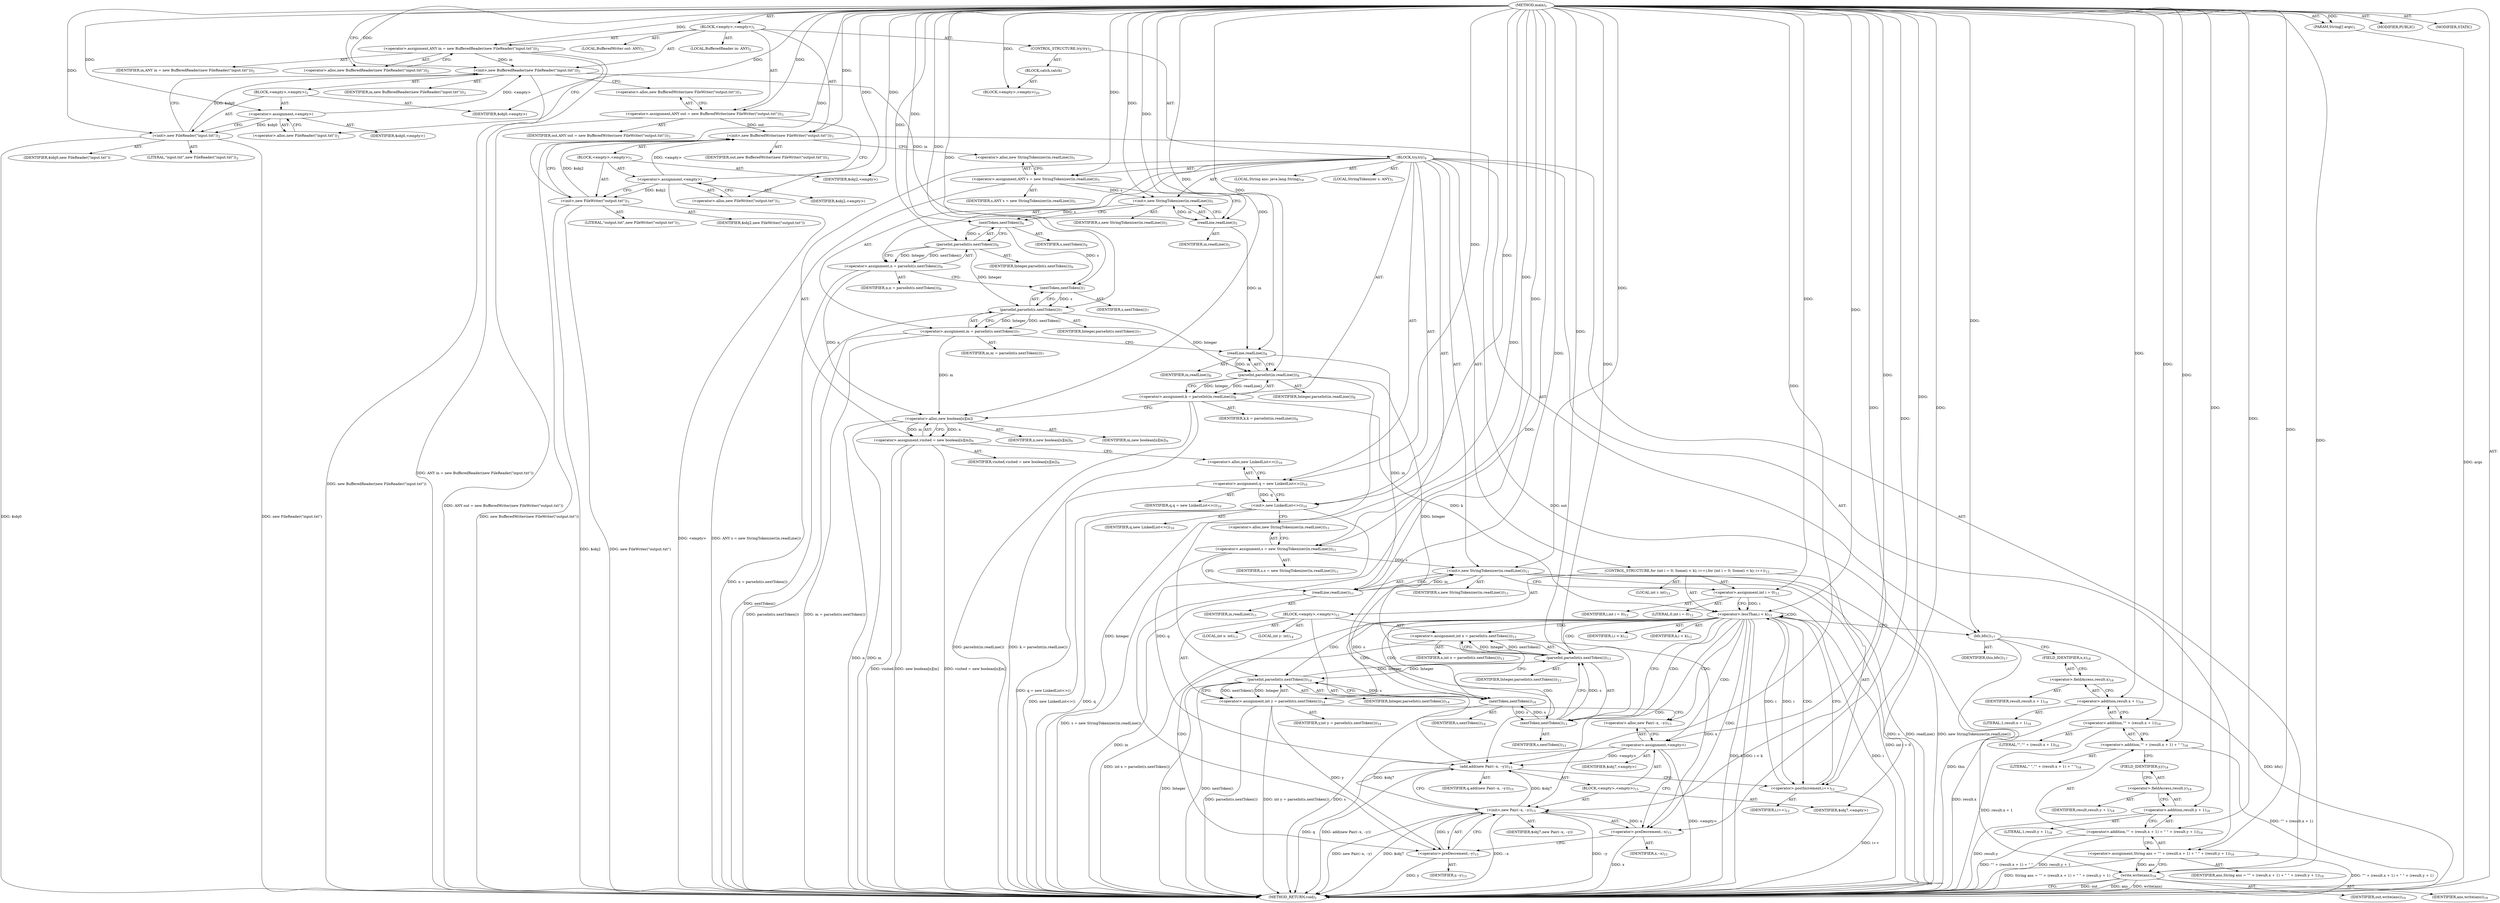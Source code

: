 digraph "main" {  
"24" [label = <(METHOD,main)<SUB>1</SUB>> ]
"25" [label = <(PARAM,String[] args)<SUB>1</SUB>> ]
"26" [label = <(BLOCK,&lt;empty&gt;,&lt;empty&gt;)<SUB>1</SUB>> ]
"4" [label = <(LOCAL,BufferedReader in: ANY)<SUB>2</SUB>> ]
"27" [label = <(&lt;operator&gt;.assignment,ANY in = new BufferedReader(new FileReader(&quot;input.txt&quot;)))<SUB>2</SUB>> ]
"28" [label = <(IDENTIFIER,in,ANY in = new BufferedReader(new FileReader(&quot;input.txt&quot;)))<SUB>2</SUB>> ]
"29" [label = <(&lt;operator&gt;.alloc,new BufferedReader(new FileReader(&quot;input.txt&quot;)))<SUB>2</SUB>> ]
"30" [label = <(&lt;init&gt;,new BufferedReader(new FileReader(&quot;input.txt&quot;)))<SUB>2</SUB>> ]
"3" [label = <(IDENTIFIER,in,new BufferedReader(new FileReader(&quot;input.txt&quot;)))<SUB>2</SUB>> ]
"31" [label = <(BLOCK,&lt;empty&gt;,&lt;empty&gt;)<SUB>2</SUB>> ]
"32" [label = <(&lt;operator&gt;.assignment,&lt;empty&gt;)> ]
"33" [label = <(IDENTIFIER,$obj0,&lt;empty&gt;)> ]
"34" [label = <(&lt;operator&gt;.alloc,new FileReader(&quot;input.txt&quot;))<SUB>2</SUB>> ]
"35" [label = <(&lt;init&gt;,new FileReader(&quot;input.txt&quot;))<SUB>2</SUB>> ]
"36" [label = <(IDENTIFIER,$obj0,new FileReader(&quot;input.txt&quot;))> ]
"37" [label = <(LITERAL,&quot;input.txt&quot;,new FileReader(&quot;input.txt&quot;))<SUB>2</SUB>> ]
"38" [label = <(IDENTIFIER,$obj0,&lt;empty&gt;)> ]
"6" [label = <(LOCAL,BufferedWriter out: ANY)<SUB>3</SUB>> ]
"39" [label = <(&lt;operator&gt;.assignment,ANY out = new BufferedWriter(new FileWriter(&quot;output.txt&quot;)))<SUB>3</SUB>> ]
"40" [label = <(IDENTIFIER,out,ANY out = new BufferedWriter(new FileWriter(&quot;output.txt&quot;)))<SUB>3</SUB>> ]
"41" [label = <(&lt;operator&gt;.alloc,new BufferedWriter(new FileWriter(&quot;output.txt&quot;)))<SUB>3</SUB>> ]
"42" [label = <(&lt;init&gt;,new BufferedWriter(new FileWriter(&quot;output.txt&quot;)))<SUB>3</SUB>> ]
"5" [label = <(IDENTIFIER,out,new BufferedWriter(new FileWriter(&quot;output.txt&quot;)))<SUB>3</SUB>> ]
"43" [label = <(BLOCK,&lt;empty&gt;,&lt;empty&gt;)<SUB>3</SUB>> ]
"44" [label = <(&lt;operator&gt;.assignment,&lt;empty&gt;)> ]
"45" [label = <(IDENTIFIER,$obj2,&lt;empty&gt;)> ]
"46" [label = <(&lt;operator&gt;.alloc,new FileWriter(&quot;output.txt&quot;))<SUB>3</SUB>> ]
"47" [label = <(&lt;init&gt;,new FileWriter(&quot;output.txt&quot;))<SUB>3</SUB>> ]
"48" [label = <(IDENTIFIER,$obj2,new FileWriter(&quot;output.txt&quot;))> ]
"49" [label = <(LITERAL,&quot;output.txt&quot;,new FileWriter(&quot;output.txt&quot;))<SUB>3</SUB>> ]
"50" [label = <(IDENTIFIER,$obj2,&lt;empty&gt;)> ]
"51" [label = <(CONTROL_STRUCTURE,try,try)<SUB>2</SUB>> ]
"52" [label = <(BLOCK,try,try)<SUB>4</SUB>> ]
"8" [label = <(LOCAL,StringTokenizer s: ANY)<SUB>5</SUB>> ]
"53" [label = <(&lt;operator&gt;.assignment,ANY s = new StringTokenizer(in.readLine()))<SUB>5</SUB>> ]
"54" [label = <(IDENTIFIER,s,ANY s = new StringTokenizer(in.readLine()))<SUB>5</SUB>> ]
"55" [label = <(&lt;operator&gt;.alloc,new StringTokenizer(in.readLine()))<SUB>5</SUB>> ]
"56" [label = <(&lt;init&gt;,new StringTokenizer(in.readLine()))<SUB>5</SUB>> ]
"7" [label = <(IDENTIFIER,s,new StringTokenizer(in.readLine()))<SUB>5</SUB>> ]
"57" [label = <(readLine,readLine())<SUB>5</SUB>> ]
"58" [label = <(IDENTIFIER,in,readLine())<SUB>5</SUB>> ]
"59" [label = <(&lt;operator&gt;.assignment,n = parseInt(s.nextToken()))<SUB>6</SUB>> ]
"60" [label = <(IDENTIFIER,n,n = parseInt(s.nextToken()))<SUB>6</SUB>> ]
"61" [label = <(parseInt,parseInt(s.nextToken()))<SUB>6</SUB>> ]
"62" [label = <(IDENTIFIER,Integer,parseInt(s.nextToken()))<SUB>6</SUB>> ]
"63" [label = <(nextToken,nextToken())<SUB>6</SUB>> ]
"64" [label = <(IDENTIFIER,s,nextToken())<SUB>6</SUB>> ]
"65" [label = <(&lt;operator&gt;.assignment,m = parseInt(s.nextToken()))<SUB>7</SUB>> ]
"66" [label = <(IDENTIFIER,m,m = parseInt(s.nextToken()))<SUB>7</SUB>> ]
"67" [label = <(parseInt,parseInt(s.nextToken()))<SUB>7</SUB>> ]
"68" [label = <(IDENTIFIER,Integer,parseInt(s.nextToken()))<SUB>7</SUB>> ]
"69" [label = <(nextToken,nextToken())<SUB>7</SUB>> ]
"70" [label = <(IDENTIFIER,s,nextToken())<SUB>7</SUB>> ]
"71" [label = <(&lt;operator&gt;.assignment,k = parseInt(in.readLine()))<SUB>8</SUB>> ]
"72" [label = <(IDENTIFIER,k,k = parseInt(in.readLine()))<SUB>8</SUB>> ]
"73" [label = <(parseInt,parseInt(in.readLine()))<SUB>8</SUB>> ]
"74" [label = <(IDENTIFIER,Integer,parseInt(in.readLine()))<SUB>8</SUB>> ]
"75" [label = <(readLine,readLine())<SUB>8</SUB>> ]
"76" [label = <(IDENTIFIER,in,readLine())<SUB>8</SUB>> ]
"77" [label = <(&lt;operator&gt;.assignment,visited = new boolean[n][m])<SUB>9</SUB>> ]
"78" [label = <(IDENTIFIER,visited,visited = new boolean[n][m])<SUB>9</SUB>> ]
"79" [label = <(&lt;operator&gt;.alloc,new boolean[n][m])> ]
"80" [label = <(IDENTIFIER,n,new boolean[n][m])<SUB>9</SUB>> ]
"81" [label = <(IDENTIFIER,m,new boolean[n][m])<SUB>9</SUB>> ]
"82" [label = <(&lt;operator&gt;.assignment,q = new LinkedList&lt;&gt;())<SUB>10</SUB>> ]
"83" [label = <(IDENTIFIER,q,q = new LinkedList&lt;&gt;())<SUB>10</SUB>> ]
"84" [label = <(&lt;operator&gt;.alloc,new LinkedList&lt;&gt;())<SUB>10</SUB>> ]
"85" [label = <(&lt;init&gt;,new LinkedList&lt;&gt;())<SUB>10</SUB>> ]
"86" [label = <(IDENTIFIER,q,new LinkedList&lt;&gt;())<SUB>10</SUB>> ]
"87" [label = <(&lt;operator&gt;.assignment,s = new StringTokenizer(in.readLine()))<SUB>11</SUB>> ]
"88" [label = <(IDENTIFIER,s,s = new StringTokenizer(in.readLine()))<SUB>11</SUB>> ]
"89" [label = <(&lt;operator&gt;.alloc,new StringTokenizer(in.readLine()))<SUB>11</SUB>> ]
"90" [label = <(&lt;init&gt;,new StringTokenizer(in.readLine()))<SUB>11</SUB>> ]
"9" [label = <(IDENTIFIER,s,new StringTokenizer(in.readLine()))<SUB>11</SUB>> ]
"91" [label = <(readLine,readLine())<SUB>11</SUB>> ]
"92" [label = <(IDENTIFIER,in,readLine())<SUB>11</SUB>> ]
"93" [label = <(CONTROL_STRUCTURE,for (int i = 0; Some(i &lt; k); i++),for (int i = 0; Some(i &lt; k); i++))<SUB>12</SUB>> ]
"94" [label = <(LOCAL,int i: int)<SUB>12</SUB>> ]
"95" [label = <(&lt;operator&gt;.assignment,int i = 0)<SUB>12</SUB>> ]
"96" [label = <(IDENTIFIER,i,int i = 0)<SUB>12</SUB>> ]
"97" [label = <(LITERAL,0,int i = 0)<SUB>12</SUB>> ]
"98" [label = <(&lt;operator&gt;.lessThan,i &lt; k)<SUB>12</SUB>> ]
"99" [label = <(IDENTIFIER,i,i &lt; k)<SUB>12</SUB>> ]
"100" [label = <(IDENTIFIER,k,i &lt; k)<SUB>12</SUB>> ]
"101" [label = <(&lt;operator&gt;.postIncrement,i++)<SUB>12</SUB>> ]
"102" [label = <(IDENTIFIER,i,i++)<SUB>12</SUB>> ]
"103" [label = <(BLOCK,&lt;empty&gt;,&lt;empty&gt;)<SUB>12</SUB>> ]
"104" [label = <(LOCAL,int x: int)<SUB>13</SUB>> ]
"105" [label = <(&lt;operator&gt;.assignment,int x = parseInt(s.nextToken()))<SUB>13</SUB>> ]
"106" [label = <(IDENTIFIER,x,int x = parseInt(s.nextToken()))<SUB>13</SUB>> ]
"107" [label = <(parseInt,parseInt(s.nextToken()))<SUB>13</SUB>> ]
"108" [label = <(IDENTIFIER,Integer,parseInt(s.nextToken()))<SUB>13</SUB>> ]
"109" [label = <(nextToken,nextToken())<SUB>13</SUB>> ]
"110" [label = <(IDENTIFIER,s,nextToken())<SUB>13</SUB>> ]
"111" [label = <(LOCAL,int y: int)<SUB>14</SUB>> ]
"112" [label = <(&lt;operator&gt;.assignment,int y = parseInt(s.nextToken()))<SUB>14</SUB>> ]
"113" [label = <(IDENTIFIER,y,int y = parseInt(s.nextToken()))<SUB>14</SUB>> ]
"114" [label = <(parseInt,parseInt(s.nextToken()))<SUB>14</SUB>> ]
"115" [label = <(IDENTIFIER,Integer,parseInt(s.nextToken()))<SUB>14</SUB>> ]
"116" [label = <(nextToken,nextToken())<SUB>14</SUB>> ]
"117" [label = <(IDENTIFIER,s,nextToken())<SUB>14</SUB>> ]
"118" [label = <(add,add(new Pair(--x, --y)))<SUB>15</SUB>> ]
"119" [label = <(IDENTIFIER,q,add(new Pair(--x, --y)))<SUB>15</SUB>> ]
"120" [label = <(BLOCK,&lt;empty&gt;,&lt;empty&gt;)<SUB>15</SUB>> ]
"121" [label = <(&lt;operator&gt;.assignment,&lt;empty&gt;)> ]
"122" [label = <(IDENTIFIER,$obj7,&lt;empty&gt;)> ]
"123" [label = <(&lt;operator&gt;.alloc,new Pair(--x, --y))<SUB>15</SUB>> ]
"124" [label = <(&lt;init&gt;,new Pair(--x, --y))<SUB>15</SUB>> ]
"125" [label = <(IDENTIFIER,$obj7,new Pair(--x, --y))> ]
"126" [label = <(&lt;operator&gt;.preDecrement,--x)<SUB>15</SUB>> ]
"127" [label = <(IDENTIFIER,x,--x)<SUB>15</SUB>> ]
"128" [label = <(&lt;operator&gt;.preDecrement,--y)<SUB>15</SUB>> ]
"129" [label = <(IDENTIFIER,y,--y)<SUB>15</SUB>> ]
"130" [label = <(IDENTIFIER,$obj7,&lt;empty&gt;)> ]
"131" [label = <(bfs,bfs())<SUB>17</SUB>> ]
"132" [label = <(IDENTIFIER,this,bfs())<SUB>17</SUB>> ]
"133" [label = <(LOCAL,String ans: java.lang.String)<SUB>18</SUB>> ]
"134" [label = <(&lt;operator&gt;.assignment,String ans = &quot;&quot; + (result.x + 1) + &quot; &quot; + (result.y + 1))<SUB>18</SUB>> ]
"135" [label = <(IDENTIFIER,ans,String ans = &quot;&quot; + (result.x + 1) + &quot; &quot; + (result.y + 1))<SUB>18</SUB>> ]
"136" [label = <(&lt;operator&gt;.addition,&quot;&quot; + (result.x + 1) + &quot; &quot; + (result.y + 1))<SUB>18</SUB>> ]
"137" [label = <(&lt;operator&gt;.addition,&quot;&quot; + (result.x + 1) + &quot; &quot;)<SUB>18</SUB>> ]
"138" [label = <(&lt;operator&gt;.addition,&quot;&quot; + (result.x + 1))<SUB>18</SUB>> ]
"139" [label = <(LITERAL,&quot;&quot;,&quot;&quot; + (result.x + 1))<SUB>18</SUB>> ]
"140" [label = <(&lt;operator&gt;.addition,result.x + 1)<SUB>18</SUB>> ]
"141" [label = <(&lt;operator&gt;.fieldAccess,result.x)<SUB>18</SUB>> ]
"142" [label = <(IDENTIFIER,result,result.x + 1)<SUB>18</SUB>> ]
"143" [label = <(FIELD_IDENTIFIER,x,x)<SUB>18</SUB>> ]
"144" [label = <(LITERAL,1,result.x + 1)<SUB>18</SUB>> ]
"145" [label = <(LITERAL,&quot; &quot;,&quot;&quot; + (result.x + 1) + &quot; &quot;)<SUB>18</SUB>> ]
"146" [label = <(&lt;operator&gt;.addition,result.y + 1)<SUB>18</SUB>> ]
"147" [label = <(&lt;operator&gt;.fieldAccess,result.y)<SUB>18</SUB>> ]
"148" [label = <(IDENTIFIER,result,result.y + 1)<SUB>18</SUB>> ]
"149" [label = <(FIELD_IDENTIFIER,y,y)<SUB>18</SUB>> ]
"150" [label = <(LITERAL,1,result.y + 1)<SUB>18</SUB>> ]
"151" [label = <(write,write(ans))<SUB>19</SUB>> ]
"152" [label = <(IDENTIFIER,out,write(ans))<SUB>19</SUB>> ]
"153" [label = <(IDENTIFIER,ans,write(ans))<SUB>19</SUB>> ]
"154" [label = <(BLOCK,catch,catch)> ]
"155" [label = <(BLOCK,&lt;empty&gt;,&lt;empty&gt;)<SUB>20</SUB>> ]
"156" [label = <(MODIFIER,PUBLIC)> ]
"157" [label = <(MODIFIER,STATIC)> ]
"158" [label = <(METHOD_RETURN,void)<SUB>1</SUB>> ]
  "24" -> "25"  [ label = "AST: "] 
  "24" -> "26"  [ label = "AST: "] 
  "24" -> "156"  [ label = "AST: "] 
  "24" -> "157"  [ label = "AST: "] 
  "24" -> "158"  [ label = "AST: "] 
  "26" -> "4"  [ label = "AST: "] 
  "26" -> "27"  [ label = "AST: "] 
  "26" -> "30"  [ label = "AST: "] 
  "26" -> "6"  [ label = "AST: "] 
  "26" -> "39"  [ label = "AST: "] 
  "26" -> "42"  [ label = "AST: "] 
  "26" -> "51"  [ label = "AST: "] 
  "27" -> "28"  [ label = "AST: "] 
  "27" -> "29"  [ label = "AST: "] 
  "30" -> "3"  [ label = "AST: "] 
  "30" -> "31"  [ label = "AST: "] 
  "31" -> "32"  [ label = "AST: "] 
  "31" -> "35"  [ label = "AST: "] 
  "31" -> "38"  [ label = "AST: "] 
  "32" -> "33"  [ label = "AST: "] 
  "32" -> "34"  [ label = "AST: "] 
  "35" -> "36"  [ label = "AST: "] 
  "35" -> "37"  [ label = "AST: "] 
  "39" -> "40"  [ label = "AST: "] 
  "39" -> "41"  [ label = "AST: "] 
  "42" -> "5"  [ label = "AST: "] 
  "42" -> "43"  [ label = "AST: "] 
  "43" -> "44"  [ label = "AST: "] 
  "43" -> "47"  [ label = "AST: "] 
  "43" -> "50"  [ label = "AST: "] 
  "44" -> "45"  [ label = "AST: "] 
  "44" -> "46"  [ label = "AST: "] 
  "47" -> "48"  [ label = "AST: "] 
  "47" -> "49"  [ label = "AST: "] 
  "51" -> "52"  [ label = "AST: "] 
  "51" -> "154"  [ label = "AST: "] 
  "52" -> "8"  [ label = "AST: "] 
  "52" -> "53"  [ label = "AST: "] 
  "52" -> "56"  [ label = "AST: "] 
  "52" -> "59"  [ label = "AST: "] 
  "52" -> "65"  [ label = "AST: "] 
  "52" -> "71"  [ label = "AST: "] 
  "52" -> "77"  [ label = "AST: "] 
  "52" -> "82"  [ label = "AST: "] 
  "52" -> "85"  [ label = "AST: "] 
  "52" -> "87"  [ label = "AST: "] 
  "52" -> "90"  [ label = "AST: "] 
  "52" -> "93"  [ label = "AST: "] 
  "52" -> "131"  [ label = "AST: "] 
  "52" -> "133"  [ label = "AST: "] 
  "52" -> "134"  [ label = "AST: "] 
  "52" -> "151"  [ label = "AST: "] 
  "53" -> "54"  [ label = "AST: "] 
  "53" -> "55"  [ label = "AST: "] 
  "56" -> "7"  [ label = "AST: "] 
  "56" -> "57"  [ label = "AST: "] 
  "57" -> "58"  [ label = "AST: "] 
  "59" -> "60"  [ label = "AST: "] 
  "59" -> "61"  [ label = "AST: "] 
  "61" -> "62"  [ label = "AST: "] 
  "61" -> "63"  [ label = "AST: "] 
  "63" -> "64"  [ label = "AST: "] 
  "65" -> "66"  [ label = "AST: "] 
  "65" -> "67"  [ label = "AST: "] 
  "67" -> "68"  [ label = "AST: "] 
  "67" -> "69"  [ label = "AST: "] 
  "69" -> "70"  [ label = "AST: "] 
  "71" -> "72"  [ label = "AST: "] 
  "71" -> "73"  [ label = "AST: "] 
  "73" -> "74"  [ label = "AST: "] 
  "73" -> "75"  [ label = "AST: "] 
  "75" -> "76"  [ label = "AST: "] 
  "77" -> "78"  [ label = "AST: "] 
  "77" -> "79"  [ label = "AST: "] 
  "79" -> "80"  [ label = "AST: "] 
  "79" -> "81"  [ label = "AST: "] 
  "82" -> "83"  [ label = "AST: "] 
  "82" -> "84"  [ label = "AST: "] 
  "85" -> "86"  [ label = "AST: "] 
  "87" -> "88"  [ label = "AST: "] 
  "87" -> "89"  [ label = "AST: "] 
  "90" -> "9"  [ label = "AST: "] 
  "90" -> "91"  [ label = "AST: "] 
  "91" -> "92"  [ label = "AST: "] 
  "93" -> "94"  [ label = "AST: "] 
  "93" -> "95"  [ label = "AST: "] 
  "93" -> "98"  [ label = "AST: "] 
  "93" -> "101"  [ label = "AST: "] 
  "93" -> "103"  [ label = "AST: "] 
  "95" -> "96"  [ label = "AST: "] 
  "95" -> "97"  [ label = "AST: "] 
  "98" -> "99"  [ label = "AST: "] 
  "98" -> "100"  [ label = "AST: "] 
  "101" -> "102"  [ label = "AST: "] 
  "103" -> "104"  [ label = "AST: "] 
  "103" -> "105"  [ label = "AST: "] 
  "103" -> "111"  [ label = "AST: "] 
  "103" -> "112"  [ label = "AST: "] 
  "103" -> "118"  [ label = "AST: "] 
  "105" -> "106"  [ label = "AST: "] 
  "105" -> "107"  [ label = "AST: "] 
  "107" -> "108"  [ label = "AST: "] 
  "107" -> "109"  [ label = "AST: "] 
  "109" -> "110"  [ label = "AST: "] 
  "112" -> "113"  [ label = "AST: "] 
  "112" -> "114"  [ label = "AST: "] 
  "114" -> "115"  [ label = "AST: "] 
  "114" -> "116"  [ label = "AST: "] 
  "116" -> "117"  [ label = "AST: "] 
  "118" -> "119"  [ label = "AST: "] 
  "118" -> "120"  [ label = "AST: "] 
  "120" -> "121"  [ label = "AST: "] 
  "120" -> "124"  [ label = "AST: "] 
  "120" -> "130"  [ label = "AST: "] 
  "121" -> "122"  [ label = "AST: "] 
  "121" -> "123"  [ label = "AST: "] 
  "124" -> "125"  [ label = "AST: "] 
  "124" -> "126"  [ label = "AST: "] 
  "124" -> "128"  [ label = "AST: "] 
  "126" -> "127"  [ label = "AST: "] 
  "128" -> "129"  [ label = "AST: "] 
  "131" -> "132"  [ label = "AST: "] 
  "134" -> "135"  [ label = "AST: "] 
  "134" -> "136"  [ label = "AST: "] 
  "136" -> "137"  [ label = "AST: "] 
  "136" -> "146"  [ label = "AST: "] 
  "137" -> "138"  [ label = "AST: "] 
  "137" -> "145"  [ label = "AST: "] 
  "138" -> "139"  [ label = "AST: "] 
  "138" -> "140"  [ label = "AST: "] 
  "140" -> "141"  [ label = "AST: "] 
  "140" -> "144"  [ label = "AST: "] 
  "141" -> "142"  [ label = "AST: "] 
  "141" -> "143"  [ label = "AST: "] 
  "146" -> "147"  [ label = "AST: "] 
  "146" -> "150"  [ label = "AST: "] 
  "147" -> "148"  [ label = "AST: "] 
  "147" -> "149"  [ label = "AST: "] 
  "151" -> "152"  [ label = "AST: "] 
  "151" -> "153"  [ label = "AST: "] 
  "154" -> "155"  [ label = "AST: "] 
  "27" -> "34"  [ label = "CFG: "] 
  "30" -> "41"  [ label = "CFG: "] 
  "39" -> "46"  [ label = "CFG: "] 
  "42" -> "55"  [ label = "CFG: "] 
  "29" -> "27"  [ label = "CFG: "] 
  "41" -> "39"  [ label = "CFG: "] 
  "32" -> "35"  [ label = "CFG: "] 
  "35" -> "30"  [ label = "CFG: "] 
  "44" -> "47"  [ label = "CFG: "] 
  "47" -> "42"  [ label = "CFG: "] 
  "53" -> "57"  [ label = "CFG: "] 
  "56" -> "63"  [ label = "CFG: "] 
  "59" -> "69"  [ label = "CFG: "] 
  "65" -> "75"  [ label = "CFG: "] 
  "71" -> "79"  [ label = "CFG: "] 
  "77" -> "84"  [ label = "CFG: "] 
  "82" -> "85"  [ label = "CFG: "] 
  "85" -> "89"  [ label = "CFG: "] 
  "87" -> "91"  [ label = "CFG: "] 
  "90" -> "95"  [ label = "CFG: "] 
  "131" -> "143"  [ label = "CFG: "] 
  "134" -> "151"  [ label = "CFG: "] 
  "151" -> "158"  [ label = "CFG: "] 
  "34" -> "32"  [ label = "CFG: "] 
  "46" -> "44"  [ label = "CFG: "] 
  "55" -> "53"  [ label = "CFG: "] 
  "57" -> "56"  [ label = "CFG: "] 
  "61" -> "59"  [ label = "CFG: "] 
  "67" -> "65"  [ label = "CFG: "] 
  "73" -> "71"  [ label = "CFG: "] 
  "79" -> "77"  [ label = "CFG: "] 
  "84" -> "82"  [ label = "CFG: "] 
  "89" -> "87"  [ label = "CFG: "] 
  "91" -> "90"  [ label = "CFG: "] 
  "95" -> "98"  [ label = "CFG: "] 
  "98" -> "109"  [ label = "CFG: "] 
  "98" -> "131"  [ label = "CFG: "] 
  "101" -> "98"  [ label = "CFG: "] 
  "136" -> "134"  [ label = "CFG: "] 
  "63" -> "61"  [ label = "CFG: "] 
  "69" -> "67"  [ label = "CFG: "] 
  "75" -> "73"  [ label = "CFG: "] 
  "105" -> "116"  [ label = "CFG: "] 
  "112" -> "123"  [ label = "CFG: "] 
  "118" -> "101"  [ label = "CFG: "] 
  "137" -> "149"  [ label = "CFG: "] 
  "146" -> "136"  [ label = "CFG: "] 
  "107" -> "105"  [ label = "CFG: "] 
  "114" -> "112"  [ label = "CFG: "] 
  "138" -> "137"  [ label = "CFG: "] 
  "147" -> "146"  [ label = "CFG: "] 
  "109" -> "107"  [ label = "CFG: "] 
  "116" -> "114"  [ label = "CFG: "] 
  "121" -> "126"  [ label = "CFG: "] 
  "124" -> "118"  [ label = "CFG: "] 
  "140" -> "138"  [ label = "CFG: "] 
  "149" -> "147"  [ label = "CFG: "] 
  "123" -> "121"  [ label = "CFG: "] 
  "126" -> "128"  [ label = "CFG: "] 
  "128" -> "124"  [ label = "CFG: "] 
  "141" -> "140"  [ label = "CFG: "] 
  "143" -> "141"  [ label = "CFG: "] 
  "24" -> "29"  [ label = "CFG: "] 
  "25" -> "158"  [ label = "DDG: args"] 
  "27" -> "158"  [ label = "DDG: ANY in = new BufferedReader(new FileReader(&quot;input.txt&quot;))"] 
  "35" -> "158"  [ label = "DDG: $obj0"] 
  "35" -> "158"  [ label = "DDG: new FileReader(&quot;input.txt&quot;)"] 
  "30" -> "158"  [ label = "DDG: new BufferedReader(new FileReader(&quot;input.txt&quot;))"] 
  "39" -> "158"  [ label = "DDG: ANY out = new BufferedWriter(new FileWriter(&quot;output.txt&quot;))"] 
  "44" -> "158"  [ label = "DDG: &lt;empty&gt;"] 
  "47" -> "158"  [ label = "DDG: $obj2"] 
  "47" -> "158"  [ label = "DDG: new FileWriter(&quot;output.txt&quot;)"] 
  "42" -> "158"  [ label = "DDG: new BufferedWriter(new FileWriter(&quot;output.txt&quot;))"] 
  "53" -> "158"  [ label = "DDG: ANY s = new StringTokenizer(in.readLine())"] 
  "59" -> "158"  [ label = "DDG: n = parseInt(s.nextToken())"] 
  "67" -> "158"  [ label = "DDG: nextToken()"] 
  "65" -> "158"  [ label = "DDG: parseInt(s.nextToken())"] 
  "65" -> "158"  [ label = "DDG: m = parseInt(s.nextToken())"] 
  "73" -> "158"  [ label = "DDG: Integer"] 
  "71" -> "158"  [ label = "DDG: parseInt(in.readLine())"] 
  "71" -> "158"  [ label = "DDG: k = parseInt(in.readLine())"] 
  "79" -> "158"  [ label = "DDG: n"] 
  "79" -> "158"  [ label = "DDG: m"] 
  "77" -> "158"  [ label = "DDG: new boolean[n][m]"] 
  "77" -> "158"  [ label = "DDG: visited = new boolean[n][m]"] 
  "82" -> "158"  [ label = "DDG: q = new LinkedList&lt;&gt;()"] 
  "85" -> "158"  [ label = "DDG: q"] 
  "85" -> "158"  [ label = "DDG: new LinkedList&lt;&gt;()"] 
  "87" -> "158"  [ label = "DDG: s = new StringTokenizer(in.readLine())"] 
  "90" -> "158"  [ label = "DDG: s"] 
  "91" -> "158"  [ label = "DDG: in"] 
  "90" -> "158"  [ label = "DDG: readLine()"] 
  "90" -> "158"  [ label = "DDG: new StringTokenizer(in.readLine())"] 
  "95" -> "158"  [ label = "DDG: int i = 0"] 
  "98" -> "158"  [ label = "DDG: i"] 
  "98" -> "158"  [ label = "DDG: k"] 
  "98" -> "158"  [ label = "DDG: i &lt; k"] 
  "131" -> "158"  [ label = "DDG: bfs()"] 
  "140" -> "158"  [ label = "DDG: result.x"] 
  "138" -> "158"  [ label = "DDG: result.x + 1"] 
  "137" -> "158"  [ label = "DDG: &quot;&quot; + (result.x + 1)"] 
  "136" -> "158"  [ label = "DDG: &quot;&quot; + (result.x + 1) + &quot; &quot;"] 
  "146" -> "158"  [ label = "DDG: result.y"] 
  "136" -> "158"  [ label = "DDG: result.y + 1"] 
  "134" -> "158"  [ label = "DDG: &quot;&quot; + (result.x + 1) + &quot; &quot; + (result.y + 1)"] 
  "134" -> "158"  [ label = "DDG: String ans = &quot;&quot; + (result.x + 1) + &quot; &quot; + (result.y + 1)"] 
  "151" -> "158"  [ label = "DDG: out"] 
  "151" -> "158"  [ label = "DDG: ans"] 
  "151" -> "158"  [ label = "DDG: write(ans)"] 
  "105" -> "158"  [ label = "DDG: int x = parseInt(s.nextToken())"] 
  "114" -> "158"  [ label = "DDG: Integer"] 
  "116" -> "158"  [ label = "DDG: s"] 
  "114" -> "158"  [ label = "DDG: nextToken()"] 
  "112" -> "158"  [ label = "DDG: parseInt(s.nextToken())"] 
  "112" -> "158"  [ label = "DDG: int y = parseInt(s.nextToken())"] 
  "118" -> "158"  [ label = "DDG: q"] 
  "121" -> "158"  [ label = "DDG: &lt;empty&gt;"] 
  "124" -> "158"  [ label = "DDG: $obj7"] 
  "126" -> "158"  [ label = "DDG: x"] 
  "124" -> "158"  [ label = "DDG: --x"] 
  "128" -> "158"  [ label = "DDG: y"] 
  "124" -> "158"  [ label = "DDG: --y"] 
  "124" -> "158"  [ label = "DDG: new Pair(--x, --y)"] 
  "118" -> "158"  [ label = "DDG: add(new Pair(--x, --y))"] 
  "101" -> "158"  [ label = "DDG: i++"] 
  "77" -> "158"  [ label = "DDG: visited"] 
  "131" -> "158"  [ label = "DDG: this"] 
  "24" -> "25"  [ label = "DDG: "] 
  "24" -> "27"  [ label = "DDG: "] 
  "24" -> "39"  [ label = "DDG: "] 
  "27" -> "30"  [ label = "DDG: in"] 
  "24" -> "30"  [ label = "DDG: "] 
  "32" -> "30"  [ label = "DDG: &lt;empty&gt;"] 
  "35" -> "30"  [ label = "DDG: $obj0"] 
  "39" -> "42"  [ label = "DDG: out"] 
  "24" -> "42"  [ label = "DDG: "] 
  "44" -> "42"  [ label = "DDG: &lt;empty&gt;"] 
  "47" -> "42"  [ label = "DDG: $obj2"] 
  "24" -> "32"  [ label = "DDG: "] 
  "24" -> "38"  [ label = "DDG: "] 
  "24" -> "44"  [ label = "DDG: "] 
  "24" -> "50"  [ label = "DDG: "] 
  "24" -> "53"  [ label = "DDG: "] 
  "61" -> "59"  [ label = "DDG: Integer"] 
  "61" -> "59"  [ label = "DDG: nextToken()"] 
  "67" -> "65"  [ label = "DDG: Integer"] 
  "67" -> "65"  [ label = "DDG: nextToken()"] 
  "73" -> "71"  [ label = "DDG: Integer"] 
  "73" -> "71"  [ label = "DDG: readLine()"] 
  "79" -> "77"  [ label = "DDG: n"] 
  "79" -> "77"  [ label = "DDG: m"] 
  "24" -> "82"  [ label = "DDG: "] 
  "24" -> "87"  [ label = "DDG: "] 
  "24" -> "134"  [ label = "DDG: "] 
  "24" -> "155"  [ label = "DDG: "] 
  "32" -> "35"  [ label = "DDG: $obj0"] 
  "24" -> "35"  [ label = "DDG: "] 
  "44" -> "47"  [ label = "DDG: $obj2"] 
  "24" -> "47"  [ label = "DDG: "] 
  "53" -> "56"  [ label = "DDG: s"] 
  "24" -> "56"  [ label = "DDG: "] 
  "57" -> "56"  [ label = "DDG: in"] 
  "82" -> "85"  [ label = "DDG: q"] 
  "24" -> "85"  [ label = "DDG: "] 
  "87" -> "90"  [ label = "DDG: s"] 
  "24" -> "90"  [ label = "DDG: "] 
  "91" -> "90"  [ label = "DDG: in"] 
  "24" -> "95"  [ label = "DDG: "] 
  "24" -> "131"  [ label = "DDG: "] 
  "42" -> "151"  [ label = "DDG: out"] 
  "24" -> "151"  [ label = "DDG: "] 
  "134" -> "151"  [ label = "DDG: ans"] 
  "30" -> "57"  [ label = "DDG: in"] 
  "24" -> "57"  [ label = "DDG: "] 
  "24" -> "61"  [ label = "DDG: "] 
  "63" -> "61"  [ label = "DDG: s"] 
  "61" -> "67"  [ label = "DDG: Integer"] 
  "24" -> "67"  [ label = "DDG: "] 
  "69" -> "67"  [ label = "DDG: s"] 
  "67" -> "73"  [ label = "DDG: Integer"] 
  "24" -> "73"  [ label = "DDG: "] 
  "75" -> "73"  [ label = "DDG: in"] 
  "59" -> "79"  [ label = "DDG: n"] 
  "24" -> "79"  [ label = "DDG: "] 
  "65" -> "79"  [ label = "DDG: m"] 
  "75" -> "91"  [ label = "DDG: in"] 
  "24" -> "91"  [ label = "DDG: "] 
  "95" -> "98"  [ label = "DDG: i"] 
  "101" -> "98"  [ label = "DDG: i"] 
  "24" -> "98"  [ label = "DDG: "] 
  "71" -> "98"  [ label = "DDG: k"] 
  "98" -> "101"  [ label = "DDG: i"] 
  "24" -> "101"  [ label = "DDG: "] 
  "107" -> "105"  [ label = "DDG: Integer"] 
  "107" -> "105"  [ label = "DDG: nextToken()"] 
  "114" -> "112"  [ label = "DDG: Integer"] 
  "114" -> "112"  [ label = "DDG: nextToken()"] 
  "24" -> "136"  [ label = "DDG: "] 
  "56" -> "63"  [ label = "DDG: s"] 
  "24" -> "63"  [ label = "DDG: "] 
  "63" -> "69"  [ label = "DDG: s"] 
  "24" -> "69"  [ label = "DDG: "] 
  "57" -> "75"  [ label = "DDG: in"] 
  "24" -> "75"  [ label = "DDG: "] 
  "85" -> "118"  [ label = "DDG: q"] 
  "24" -> "118"  [ label = "DDG: "] 
  "121" -> "118"  [ label = "DDG: &lt;empty&gt;"] 
  "124" -> "118"  [ label = "DDG: $obj7"] 
  "24" -> "137"  [ label = "DDG: "] 
  "24" -> "146"  [ label = "DDG: "] 
  "73" -> "107"  [ label = "DDG: Integer"] 
  "114" -> "107"  [ label = "DDG: Integer"] 
  "24" -> "107"  [ label = "DDG: "] 
  "109" -> "107"  [ label = "DDG: s"] 
  "107" -> "114"  [ label = "DDG: Integer"] 
  "24" -> "114"  [ label = "DDG: "] 
  "116" -> "114"  [ label = "DDG: s"] 
  "24" -> "121"  [ label = "DDG: "] 
  "24" -> "130"  [ label = "DDG: "] 
  "24" -> "138"  [ label = "DDG: "] 
  "90" -> "109"  [ label = "DDG: s"] 
  "116" -> "109"  [ label = "DDG: s"] 
  "24" -> "109"  [ label = "DDG: "] 
  "109" -> "116"  [ label = "DDG: s"] 
  "24" -> "116"  [ label = "DDG: "] 
  "121" -> "124"  [ label = "DDG: $obj7"] 
  "24" -> "124"  [ label = "DDG: "] 
  "126" -> "124"  [ label = "DDG: x"] 
  "128" -> "124"  [ label = "DDG: y"] 
  "24" -> "140"  [ label = "DDG: "] 
  "105" -> "126"  [ label = "DDG: x"] 
  "24" -> "126"  [ label = "DDG: "] 
  "112" -> "128"  [ label = "DDG: y"] 
  "24" -> "128"  [ label = "DDG: "] 
  "98" -> "107"  [ label = "CDG: "] 
  "98" -> "98"  [ label = "CDG: "] 
  "98" -> "105"  [ label = "CDG: "] 
  "98" -> "116"  [ label = "CDG: "] 
  "98" -> "128"  [ label = "CDG: "] 
  "98" -> "118"  [ label = "CDG: "] 
  "98" -> "114"  [ label = "CDG: "] 
  "98" -> "121"  [ label = "CDG: "] 
  "98" -> "123"  [ label = "CDG: "] 
  "98" -> "112"  [ label = "CDG: "] 
  "98" -> "101"  [ label = "CDG: "] 
  "98" -> "124"  [ label = "CDG: "] 
  "98" -> "109"  [ label = "CDG: "] 
  "98" -> "126"  [ label = "CDG: "] 
}
